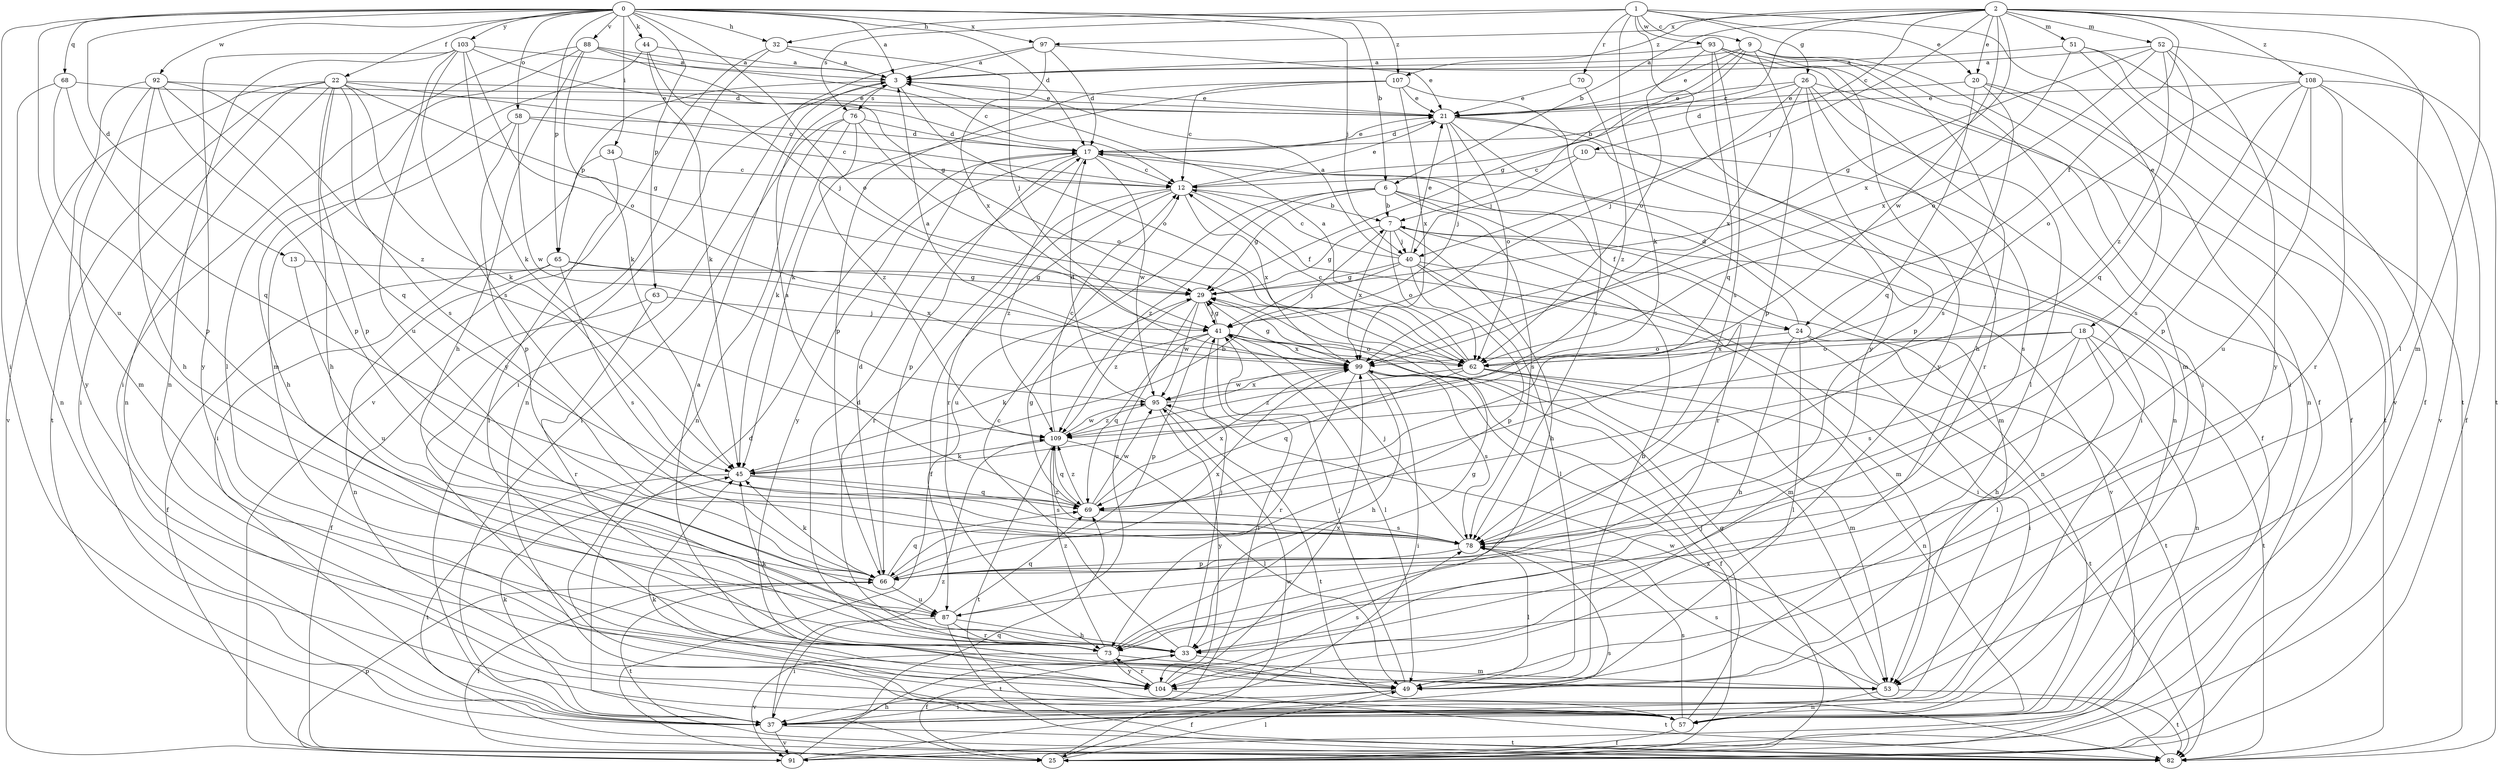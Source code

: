 strict digraph  {
0;
1;
2;
3;
6;
7;
9;
10;
12;
13;
17;
18;
20;
21;
22;
24;
25;
26;
29;
32;
33;
34;
37;
40;
41;
44;
45;
49;
51;
52;
53;
57;
58;
62;
63;
65;
66;
68;
69;
70;
73;
76;
78;
82;
87;
88;
91;
92;
93;
95;
97;
99;
103;
104;
107;
108;
109;
0 -> 3  [label=a];
0 -> 6  [label=b];
0 -> 13  [label=d];
0 -> 17  [label=d];
0 -> 22  [label=f];
0 -> 32  [label=h];
0 -> 34  [label=i];
0 -> 37  [label=i];
0 -> 40  [label=j];
0 -> 44  [label=k];
0 -> 58  [label=o];
0 -> 62  [label=o];
0 -> 63  [label=p];
0 -> 65  [label=p];
0 -> 68  [label=q];
0 -> 87  [label=u];
0 -> 88  [label=v];
0 -> 92  [label=w];
0 -> 97  [label=x];
0 -> 103  [label=y];
0 -> 107  [label=z];
1 -> 9  [label=c];
1 -> 18  [label=e];
1 -> 20  [label=e];
1 -> 26  [label=g];
1 -> 32  [label=h];
1 -> 45  [label=k];
1 -> 70  [label=r];
1 -> 76  [label=s];
1 -> 93  [label=w];
1 -> 104  [label=y];
2 -> 6  [label=b];
2 -> 10  [label=c];
2 -> 12  [label=c];
2 -> 20  [label=e];
2 -> 24  [label=f];
2 -> 40  [label=j];
2 -> 49  [label=l];
2 -> 51  [label=m];
2 -> 52  [label=m];
2 -> 53  [label=m];
2 -> 95  [label=w];
2 -> 97  [label=x];
2 -> 99  [label=x];
2 -> 107  [label=z];
2 -> 108  [label=z];
3 -> 21  [label=e];
3 -> 57  [label=n];
3 -> 62  [label=o];
3 -> 65  [label=p];
3 -> 76  [label=s];
6 -> 7  [label=b];
6 -> 24  [label=f];
6 -> 29  [label=g];
6 -> 73  [label=r];
6 -> 78  [label=s];
6 -> 87  [label=u];
6 -> 109  [label=z];
7 -> 29  [label=g];
7 -> 33  [label=h];
7 -> 40  [label=j];
7 -> 57  [label=n];
7 -> 62  [label=o];
7 -> 91  [label=v];
7 -> 99  [label=x];
9 -> 3  [label=a];
9 -> 7  [label=b];
9 -> 21  [label=e];
9 -> 29  [label=g];
9 -> 33  [label=h];
9 -> 37  [label=i];
9 -> 53  [label=m];
9 -> 66  [label=p];
10 -> 12  [label=c];
10 -> 40  [label=j];
10 -> 78  [label=s];
12 -> 7  [label=b];
12 -> 21  [label=e];
12 -> 24  [label=f];
12 -> 25  [label=f];
12 -> 73  [label=r];
12 -> 99  [label=x];
12 -> 109  [label=z];
13 -> 29  [label=g];
13 -> 87  [label=u];
17 -> 12  [label=c];
17 -> 21  [label=e];
17 -> 53  [label=m];
17 -> 66  [label=p];
17 -> 73  [label=r];
17 -> 95  [label=w];
17 -> 104  [label=y];
18 -> 33  [label=h];
18 -> 49  [label=l];
18 -> 57  [label=n];
18 -> 62  [label=o];
18 -> 78  [label=s];
18 -> 82  [label=t];
18 -> 99  [label=x];
20 -> 21  [label=e];
20 -> 57  [label=n];
20 -> 69  [label=q];
20 -> 78  [label=s];
20 -> 82  [label=t];
21 -> 17  [label=d];
21 -> 25  [label=f];
21 -> 37  [label=i];
21 -> 41  [label=j];
21 -> 57  [label=n];
21 -> 62  [label=o];
22 -> 12  [label=c];
22 -> 21  [label=e];
22 -> 29  [label=g];
22 -> 33  [label=h];
22 -> 37  [label=i];
22 -> 45  [label=k];
22 -> 57  [label=n];
22 -> 66  [label=p];
22 -> 78  [label=s];
22 -> 82  [label=t];
22 -> 91  [label=v];
24 -> 17  [label=d];
24 -> 33  [label=h];
24 -> 37  [label=i];
24 -> 49  [label=l];
24 -> 62  [label=o];
24 -> 82  [label=t];
25 -> 29  [label=g];
25 -> 49  [label=l];
25 -> 69  [label=q];
25 -> 95  [label=w];
26 -> 17  [label=d];
26 -> 21  [label=e];
26 -> 25  [label=f];
26 -> 41  [label=j];
26 -> 49  [label=l];
26 -> 66  [label=p];
26 -> 73  [label=r];
26 -> 99  [label=x];
29 -> 41  [label=j];
29 -> 53  [label=m];
29 -> 87  [label=u];
29 -> 95  [label=w];
29 -> 109  [label=z];
32 -> 3  [label=a];
32 -> 41  [label=j];
32 -> 91  [label=v];
32 -> 104  [label=y];
33 -> 12  [label=c];
33 -> 25  [label=f];
33 -> 41  [label=j];
33 -> 49  [label=l];
34 -> 12  [label=c];
34 -> 37  [label=i];
34 -> 49  [label=l];
37 -> 17  [label=d];
37 -> 45  [label=k];
37 -> 82  [label=t];
37 -> 91  [label=v];
37 -> 109  [label=z];
40 -> 3  [label=a];
40 -> 12  [label=c];
40 -> 21  [label=e];
40 -> 29  [label=g];
40 -> 37  [label=i];
40 -> 41  [label=j];
40 -> 49  [label=l];
40 -> 53  [label=m];
40 -> 66  [label=p];
41 -> 29  [label=g];
41 -> 37  [label=i];
41 -> 45  [label=k];
41 -> 49  [label=l];
41 -> 62  [label=o];
41 -> 66  [label=p];
41 -> 69  [label=q];
41 -> 99  [label=x];
44 -> 3  [label=a];
44 -> 41  [label=j];
44 -> 45  [label=k];
44 -> 53  [label=m];
45 -> 7  [label=b];
45 -> 69  [label=q];
45 -> 78  [label=s];
45 -> 82  [label=t];
49 -> 3  [label=a];
49 -> 7  [label=b];
49 -> 25  [label=f];
49 -> 37  [label=i];
49 -> 41  [label=j];
51 -> 3  [label=a];
51 -> 25  [label=f];
51 -> 82  [label=t];
51 -> 91  [label=v];
51 -> 99  [label=x];
52 -> 3  [label=a];
52 -> 29  [label=g];
52 -> 62  [label=o];
52 -> 69  [label=q];
52 -> 82  [label=t];
52 -> 104  [label=y];
52 -> 109  [label=z];
53 -> 57  [label=n];
53 -> 78  [label=s];
53 -> 82  [label=t];
53 -> 95  [label=w];
57 -> 25  [label=f];
57 -> 41  [label=j];
57 -> 45  [label=k];
57 -> 78  [label=s];
58 -> 12  [label=c];
58 -> 17  [label=d];
58 -> 33  [label=h];
58 -> 66  [label=p];
58 -> 95  [label=w];
62 -> 3  [label=a];
62 -> 12  [label=c];
62 -> 53  [label=m];
62 -> 57  [label=n];
62 -> 69  [label=q];
62 -> 82  [label=t];
62 -> 109  [label=z];
63 -> 25  [label=f];
63 -> 41  [label=j];
63 -> 73  [label=r];
65 -> 25  [label=f];
65 -> 29  [label=g];
65 -> 57  [label=n];
65 -> 78  [label=s];
65 -> 99  [label=x];
66 -> 17  [label=d];
66 -> 25  [label=f];
66 -> 45  [label=k];
66 -> 69  [label=q];
66 -> 82  [label=t];
66 -> 87  [label=u];
66 -> 99  [label=x];
68 -> 21  [label=e];
68 -> 57  [label=n];
68 -> 66  [label=p];
68 -> 69  [label=q];
69 -> 3  [label=a];
69 -> 29  [label=g];
69 -> 78  [label=s];
69 -> 95  [label=w];
69 -> 99  [label=x];
69 -> 109  [label=z];
70 -> 21  [label=e];
70 -> 109  [label=z];
73 -> 17  [label=d];
73 -> 29  [label=g];
73 -> 45  [label=k];
73 -> 53  [label=m];
73 -> 91  [label=v];
73 -> 104  [label=y];
73 -> 109  [label=z];
76 -> 17  [label=d];
76 -> 37  [label=i];
76 -> 45  [label=k];
76 -> 57  [label=n];
76 -> 62  [label=o];
76 -> 109  [label=z];
78 -> 41  [label=j];
78 -> 49  [label=l];
78 -> 66  [label=p];
78 -> 109  [label=z];
82 -> 99  [label=x];
87 -> 33  [label=h];
87 -> 37  [label=i];
87 -> 69  [label=q];
87 -> 73  [label=r];
87 -> 82  [label=t];
88 -> 3  [label=a];
88 -> 12  [label=c];
88 -> 29  [label=g];
88 -> 33  [label=h];
88 -> 37  [label=i];
88 -> 45  [label=k];
88 -> 49  [label=l];
91 -> 33  [label=h];
91 -> 66  [label=p];
91 -> 78  [label=s];
92 -> 21  [label=e];
92 -> 33  [label=h];
92 -> 53  [label=m];
92 -> 66  [label=p];
92 -> 69  [label=q];
92 -> 104  [label=y];
92 -> 109  [label=z];
93 -> 3  [label=a];
93 -> 25  [label=f];
93 -> 37  [label=i];
93 -> 62  [label=o];
93 -> 69  [label=q];
93 -> 78  [label=s];
93 -> 104  [label=y];
95 -> 17  [label=d];
95 -> 82  [label=t];
95 -> 99  [label=x];
95 -> 104  [label=y];
95 -> 109  [label=z];
97 -> 3  [label=a];
97 -> 17  [label=d];
97 -> 21  [label=e];
97 -> 37  [label=i];
97 -> 99  [label=x];
99 -> 3  [label=a];
99 -> 25  [label=f];
99 -> 29  [label=g];
99 -> 33  [label=h];
99 -> 37  [label=i];
99 -> 73  [label=r];
99 -> 78  [label=s];
99 -> 95  [label=w];
103 -> 3  [label=a];
103 -> 17  [label=d];
103 -> 45  [label=k];
103 -> 57  [label=n];
103 -> 62  [label=o];
103 -> 78  [label=s];
103 -> 87  [label=u];
103 -> 104  [label=y];
104 -> 73  [label=r];
104 -> 78  [label=s];
104 -> 82  [label=t];
104 -> 99  [label=x];
107 -> 12  [label=c];
107 -> 21  [label=e];
107 -> 45  [label=k];
107 -> 66  [label=p];
107 -> 78  [label=s];
107 -> 99  [label=x];
108 -> 21  [label=e];
108 -> 25  [label=f];
108 -> 62  [label=o];
108 -> 66  [label=p];
108 -> 73  [label=r];
108 -> 78  [label=s];
108 -> 87  [label=u];
108 -> 91  [label=v];
109 -> 12  [label=c];
109 -> 45  [label=k];
109 -> 49  [label=l];
109 -> 69  [label=q];
109 -> 82  [label=t];
109 -> 95  [label=w];
}
